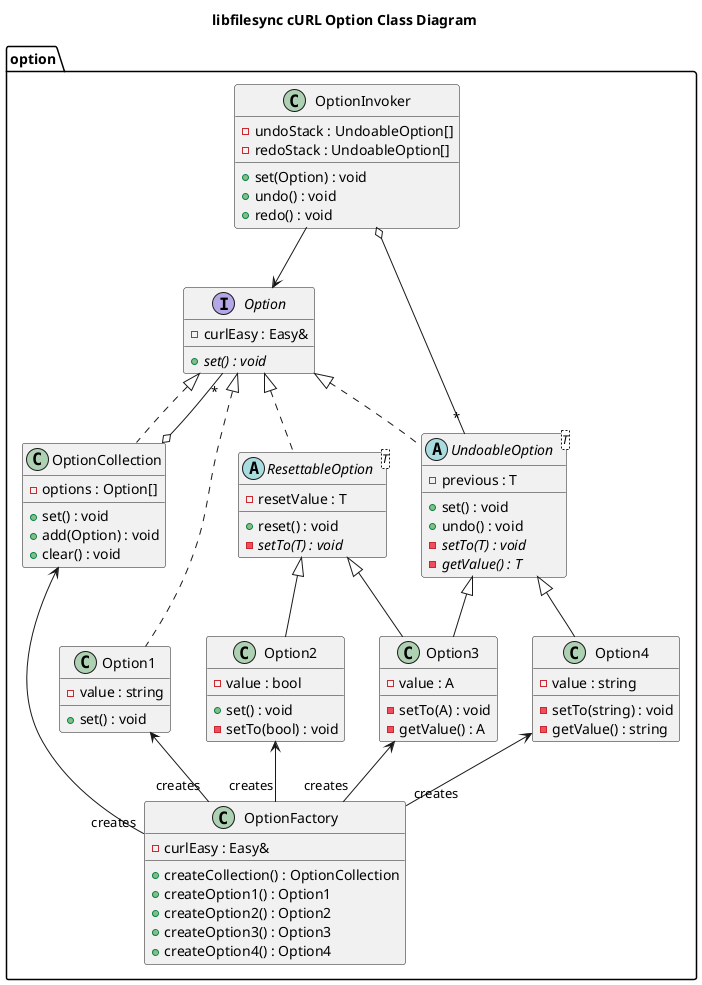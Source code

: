 @startuml libfilesync-curl-option-class

title libfilesync cURL Option Class Diagram

package option {
    interface "Option" as CurlOption {
        - curlEasy : Easy&
        + {abstract} set() : void
    }
    class "OptionFactory" as CurlOptionFactory {
        - curlEasy : Easy&
        + createCollection() : OptionCollection
        + createOption1() : Option1
        + createOption2() : Option2
        + createOption3() : Option3
        + createOption4() : Option4
    }
    class "OptionInvoker" as CurlOptionInvoker {
        - undoStack : UndoableOption[]
        - redoStack : UndoableOption[]
        + set(Option) : void
        + undo() : void
        + redo() : void
    }
    abstract class "ResettableOption<T>" as CurlResettableOption {
        - resetValue : T
        + reset() : void
        - {abstract} setTo(T) : void
    }
    
    abstract class "UndoableOption<T>" as CurlUndoableOption {
        - previous : T
        + set() : void
        + undo() : void
        - {abstract} setTo(T) : void
        - {abstract} getValue() : T
    }
    class "OptionCollection" as CurlOptionCollection {
        - options : Option[]
        + set() : void
        + add(Option) : void
        + clear() : void
    }
    class "Option1" as CurlConcreteOption1 {
        - value : string
        + set() : void
    }
    class "Option2" as CurlConcreteOption2 {
        - value : bool
        + set() : void
        - setTo(bool) : void
    }
    class "Option3" as CurlConcreteOption3 {
        - value : A
        - setTo(A) : void
        - getValue() : A
    }
    class "Option4" as CurlConcreteOption4 {
        - value : string
        - setTo(string) : void
        - getValue() : string
    }
}

CurlOption <|.. CurlOptionCollection
CurlOption "*" --o CurlOptionCollection

CurlOption <|.. CurlResettableOption 
CurlOption <|.. CurlUndoableOption

CurlOption <|.. CurlConcreteOption1
CurlResettableOption <|-- CurlConcreteOption2
CurlResettableOption <|-- CurlConcreteOption3
CurlUndoableOption <|-- CurlConcreteOption3
CurlUndoableOption <|-- CurlConcreteOption4

CurlOptionCollection <-- "creates" CurlOptionFactory
CurlConcreteOption1 <-- "creates" CurlOptionFactory
CurlConcreteOption2 <-- "creates" CurlOptionFactory
CurlConcreteOption3 <-- "creates" CurlOptionFactory
CurlConcreteOption4 <-- "creates" CurlOptionFactory

CurlOptionInvoker --> CurlOption
CurlOptionInvoker o-- "*" CurlUndoableOption

@enduml
